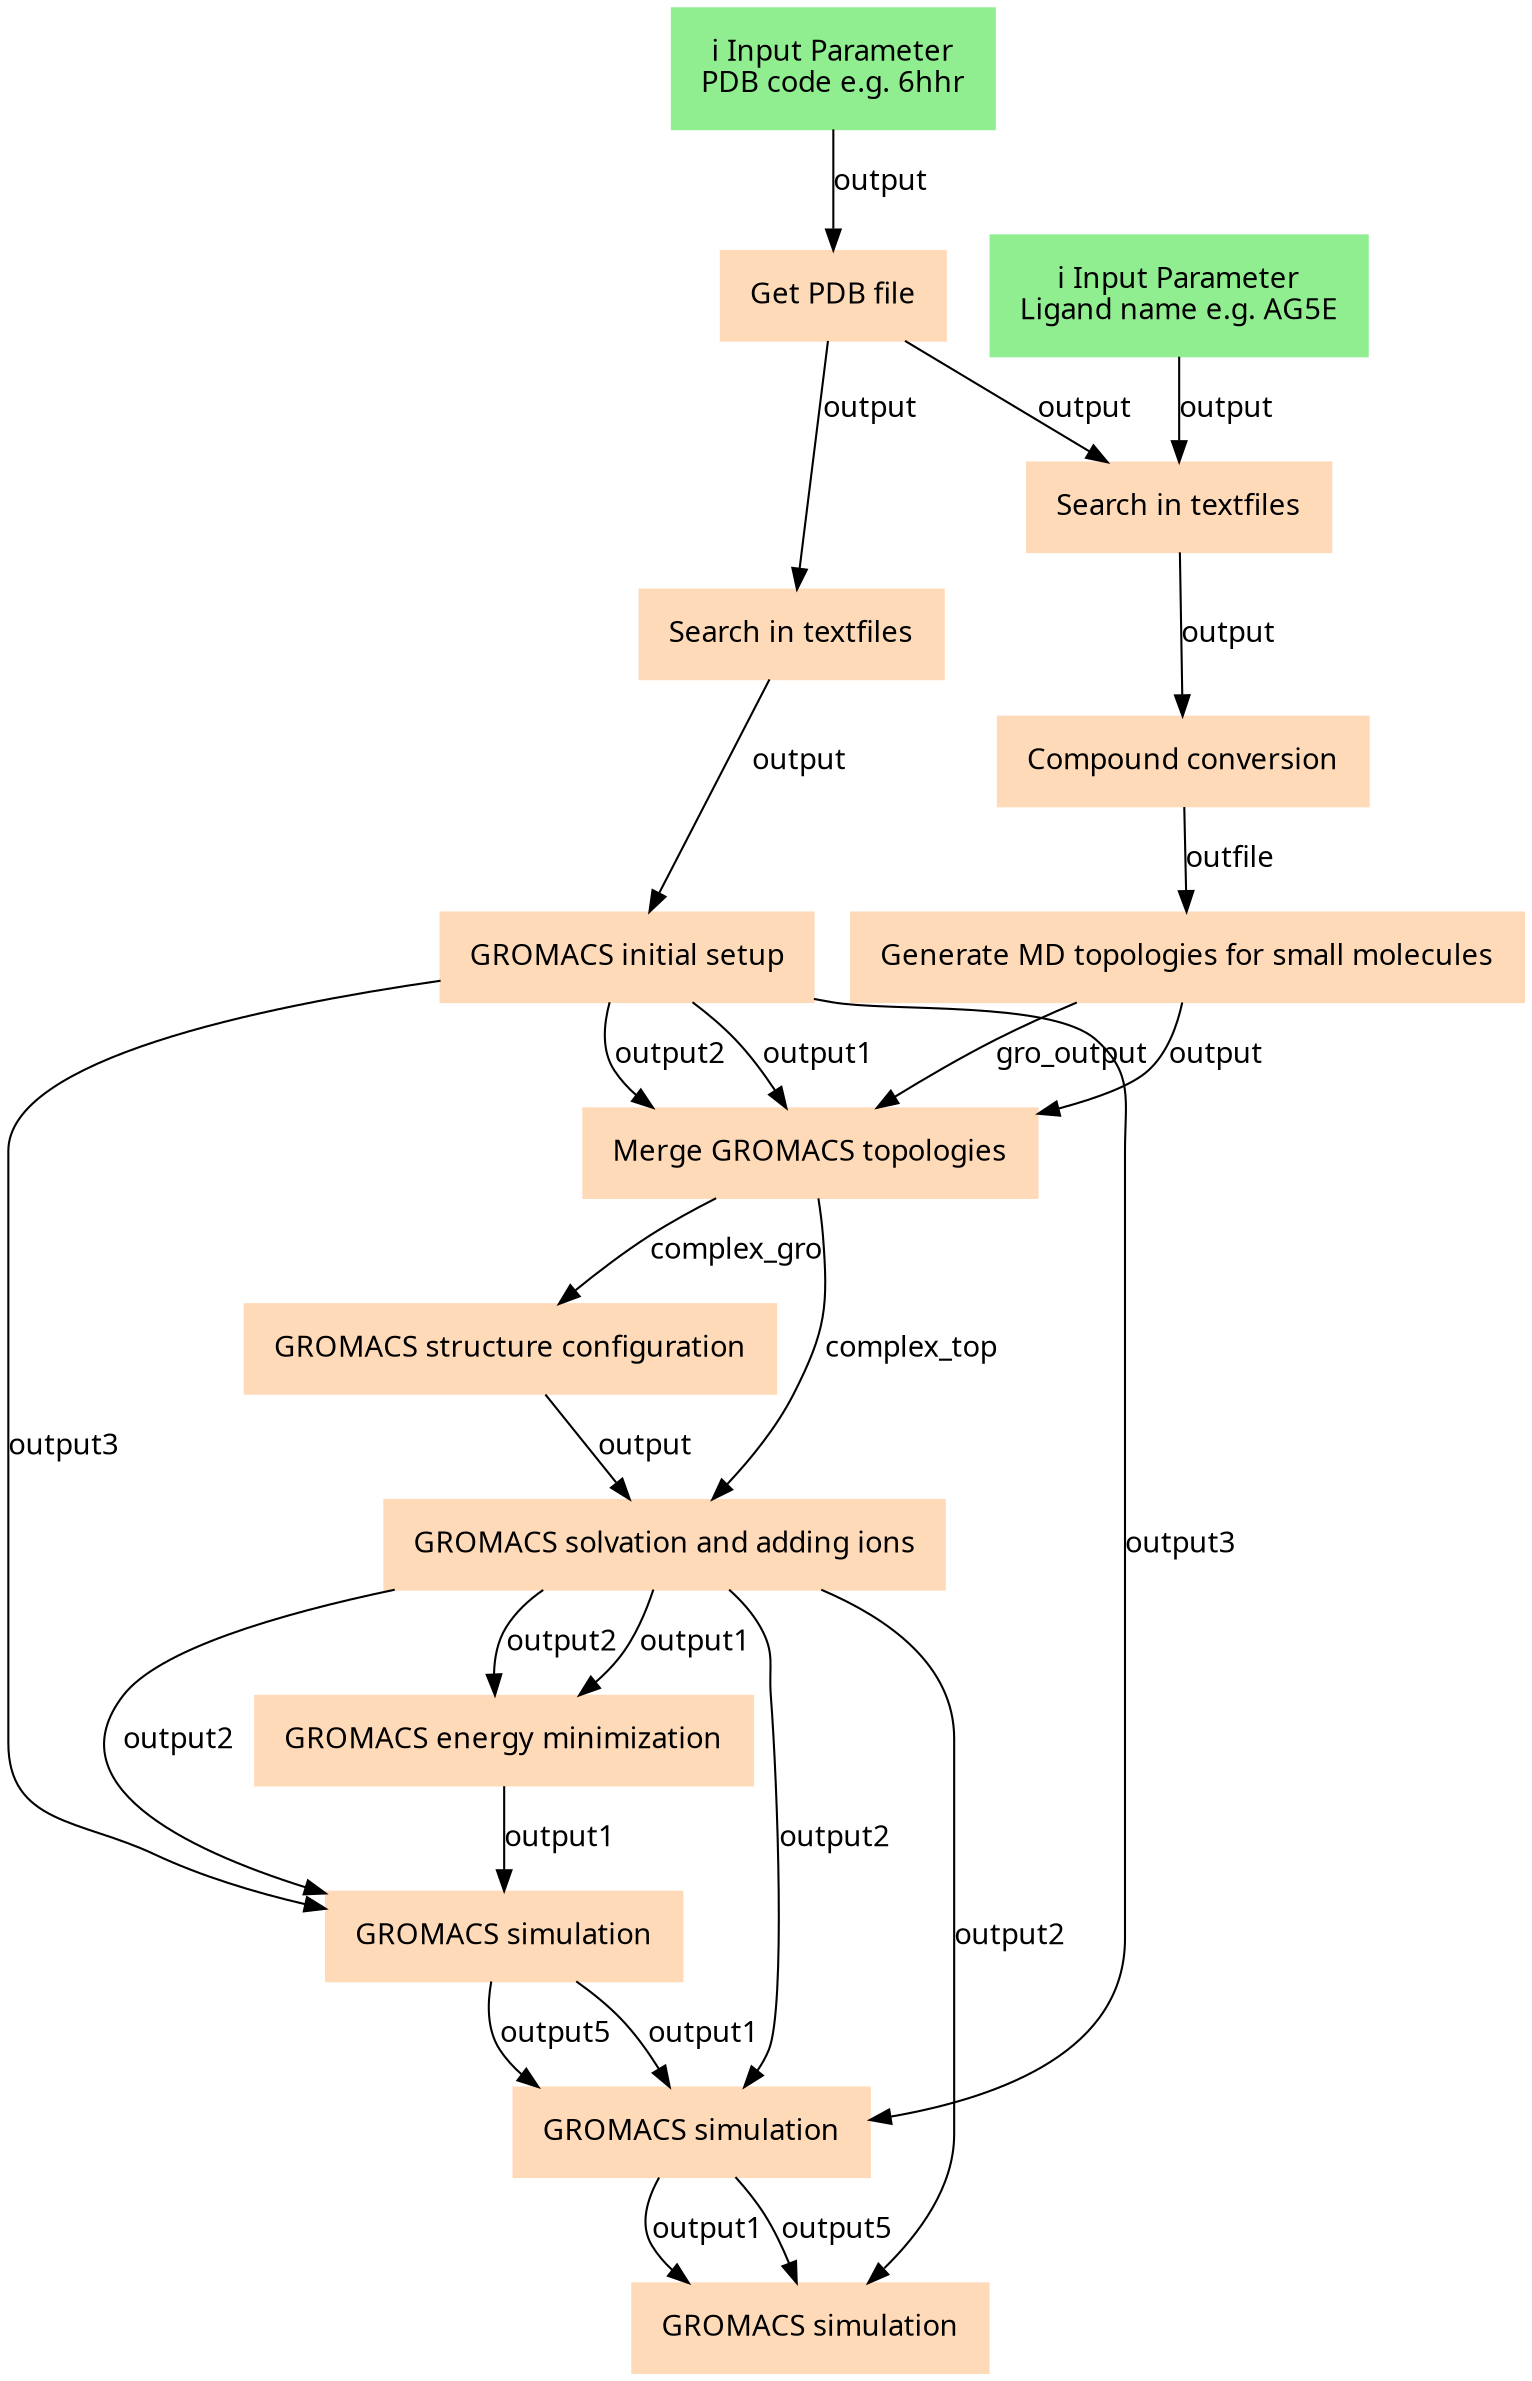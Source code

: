 digraph main {
  node [fontname="Atkinson Hyperlegible", shape=box, color=white,style=filled,color=peachpuff,margin="0.2,0.2"];
  edge [fontname="Atkinson Hyperlegible"];
  0[color=lightgreen,label="ℹ️ Input Parameter\nPDB code e.g. 6hhr"]
  1[color=lightgreen,label="ℹ️ Input Parameter\nLigand name e.g. AG5E"]
  2[label="Get PDB file"]
  0 -> 2 [label="output"]
  3[label="Search in textfiles"]
  2 -> 3 [label="output"]
  4[label="Search in textfiles"]
  2 -> 4 [label="output"]
  1 -> 4 [label="output"]
  5[label="GROMACS initial setup"]
  3 -> 5 [label="output"]
  6[label="Compound conversion"]
  4 -> 6 [label="output"]
  7[label="Generate MD topologies for small molecules"]
  6 -> 7 [label="outfile"]
  8[label="Merge GROMACS topologies"]
  7 -> 8 [label="gro_output"]
  5 -> 8 [label="output1"]
  5 -> 8 [label="output2"]
  7 -> 8 [label="output"]
  9[label="GROMACS structure configuration"]
  8 -> 9 [label="complex_gro"]
  10[label="GROMACS solvation and adding ions"]
  8 -> 10 [label="complex_top"]
  9 -> 10 [label="output"]
  11[label="GROMACS energy minimization"]
  10 -> 11 [label="output2"]
  10 -> 11 [label="output1"]
  12[label="GROMACS simulation"]
  5 -> 12 [label="output3"]
  10 -> 12 [label="output2"]
  11 -> 12 [label="output1"]
  13[label="GROMACS simulation"]
  5 -> 13 [label="output3"]
  10 -> 13 [label="output2"]
  12 -> 13 [label="output1"]
  12 -> 13 [label="output5"]
  14[label="GROMACS simulation"]
  10 -> 14 [label="output2"]
  13 -> 14 [label="output1"]
  13 -> 14 [label="output5"]
}